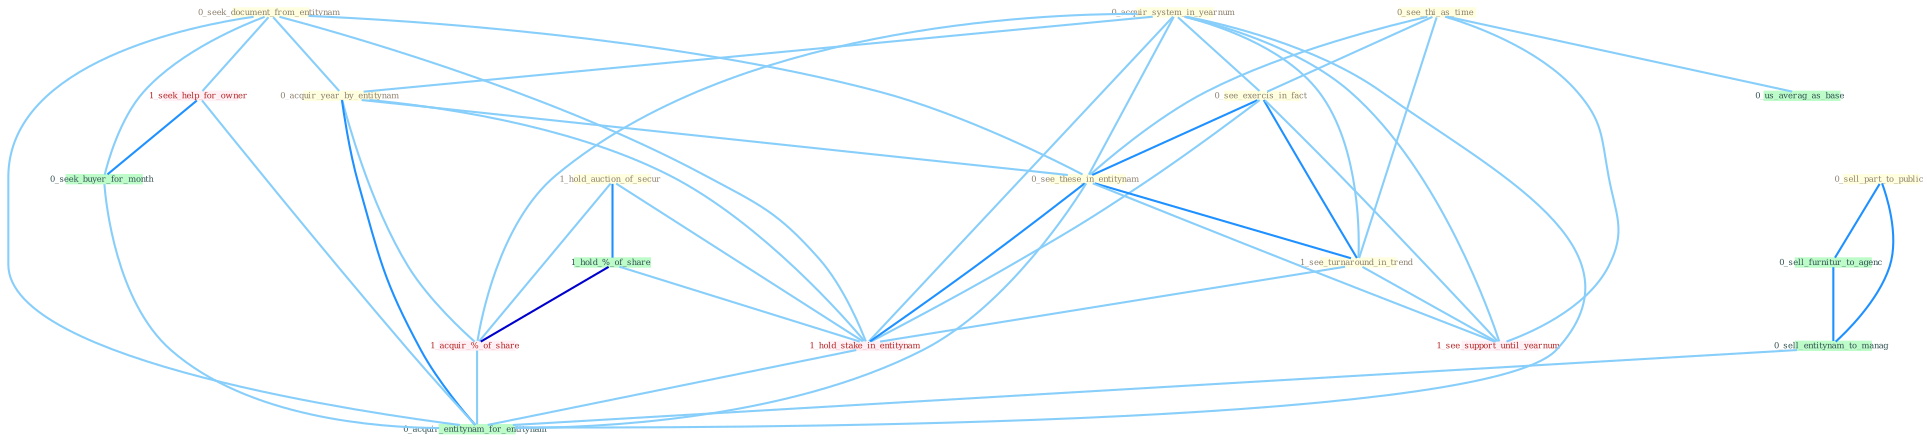 Graph G{ 
    node
    [shape=polygon,style=filled,width=.5,height=.06,color="#BDFCC9",fixedsize=true,fontsize=4,
    fontcolor="#2f4f4f"];
    {node
    [color="#ffffe0", fontcolor="#8b7d6b"] "0_seek_document_from_entitynam " "0_acquir_system_in_yearnum " "0_acquir_year_by_entitynam " "1_hold_auction_of_secur " "0_see_thi_as_time " "0_sell_part_to_public " "0_see_exercis_in_fact " "0_see_these_in_entitynam " "1_see_turnaround_in_trend "}
{node [color="#fff0f5", fontcolor="#b22222"] "1_hold_stake_in_entitynam " "1_seek_help_for_owner " "1_acquir_%_of_share " "1_see_support_until_yearnum "}
edge [color="#B0E2FF"];

	"0_seek_document_from_entitynam " -- "0_acquir_year_by_entitynam " [w="1", color="#87cefa" ];
	"0_seek_document_from_entitynam " -- "0_see_these_in_entitynam " [w="1", color="#87cefa" ];
	"0_seek_document_from_entitynam " -- "1_hold_stake_in_entitynam " [w="1", color="#87cefa" ];
	"0_seek_document_from_entitynam " -- "1_seek_help_for_owner " [w="1", color="#87cefa" ];
	"0_seek_document_from_entitynam " -- "0_seek_buyer_for_month " [w="1", color="#87cefa" ];
	"0_seek_document_from_entitynam " -- "0_acquir_entitynam_for_entitynam " [w="1", color="#87cefa" ];
	"0_acquir_system_in_yearnum " -- "0_acquir_year_by_entitynam " [w="1", color="#87cefa" ];
	"0_acquir_system_in_yearnum " -- "0_see_exercis_in_fact " [w="1", color="#87cefa" ];
	"0_acquir_system_in_yearnum " -- "0_see_these_in_entitynam " [w="1", color="#87cefa" ];
	"0_acquir_system_in_yearnum " -- "1_see_turnaround_in_trend " [w="1", color="#87cefa" ];
	"0_acquir_system_in_yearnum " -- "1_hold_stake_in_entitynam " [w="1", color="#87cefa" ];
	"0_acquir_system_in_yearnum " -- "1_acquir_%_of_share " [w="1", color="#87cefa" ];
	"0_acquir_system_in_yearnum " -- "1_see_support_until_yearnum " [w="1", color="#87cefa" ];
	"0_acquir_system_in_yearnum " -- "0_acquir_entitynam_for_entitynam " [w="1", color="#87cefa" ];
	"0_acquir_year_by_entitynam " -- "0_see_these_in_entitynam " [w="1", color="#87cefa" ];
	"0_acquir_year_by_entitynam " -- "1_hold_stake_in_entitynam " [w="1", color="#87cefa" ];
	"0_acquir_year_by_entitynam " -- "1_acquir_%_of_share " [w="1", color="#87cefa" ];
	"0_acquir_year_by_entitynam " -- "0_acquir_entitynam_for_entitynam " [w="2", color="#1e90ff" , len=0.8];
	"1_hold_auction_of_secur " -- "1_hold_%_of_share " [w="2", color="#1e90ff" , len=0.8];
	"1_hold_auction_of_secur " -- "1_hold_stake_in_entitynam " [w="1", color="#87cefa" ];
	"1_hold_auction_of_secur " -- "1_acquir_%_of_share " [w="1", color="#87cefa" ];
	"0_see_thi_as_time " -- "0_see_exercis_in_fact " [w="1", color="#87cefa" ];
	"0_see_thi_as_time " -- "0_see_these_in_entitynam " [w="1", color="#87cefa" ];
	"0_see_thi_as_time " -- "1_see_turnaround_in_trend " [w="1", color="#87cefa" ];
	"0_see_thi_as_time " -- "1_see_support_until_yearnum " [w="1", color="#87cefa" ];
	"0_see_thi_as_time " -- "0_us_averag_as_base " [w="1", color="#87cefa" ];
	"0_sell_part_to_public " -- "0_sell_furnitur_to_agenc " [w="2", color="#1e90ff" , len=0.8];
	"0_sell_part_to_public " -- "0_sell_entitynam_to_manag " [w="2", color="#1e90ff" , len=0.8];
	"0_see_exercis_in_fact " -- "0_see_these_in_entitynam " [w="2", color="#1e90ff" , len=0.8];
	"0_see_exercis_in_fact " -- "1_see_turnaround_in_trend " [w="2", color="#1e90ff" , len=0.8];
	"0_see_exercis_in_fact " -- "1_hold_stake_in_entitynam " [w="1", color="#87cefa" ];
	"0_see_exercis_in_fact " -- "1_see_support_until_yearnum " [w="1", color="#87cefa" ];
	"0_see_these_in_entitynam " -- "1_see_turnaround_in_trend " [w="2", color="#1e90ff" , len=0.8];
	"0_see_these_in_entitynam " -- "1_hold_stake_in_entitynam " [w="2", color="#1e90ff" , len=0.8];
	"0_see_these_in_entitynam " -- "1_see_support_until_yearnum " [w="1", color="#87cefa" ];
	"0_see_these_in_entitynam " -- "0_acquir_entitynam_for_entitynam " [w="1", color="#87cefa" ];
	"1_see_turnaround_in_trend " -- "1_hold_stake_in_entitynam " [w="1", color="#87cefa" ];
	"1_see_turnaround_in_trend " -- "1_see_support_until_yearnum " [w="1", color="#87cefa" ];
	"1_hold_%_of_share " -- "1_hold_stake_in_entitynam " [w="1", color="#87cefa" ];
	"1_hold_%_of_share " -- "1_acquir_%_of_share " [w="3", color="#0000cd" , len=0.6];
	"1_hold_stake_in_entitynam " -- "0_acquir_entitynam_for_entitynam " [w="1", color="#87cefa" ];
	"1_seek_help_for_owner " -- "0_seek_buyer_for_month " [w="2", color="#1e90ff" , len=0.8];
	"1_seek_help_for_owner " -- "0_acquir_entitynam_for_entitynam " [w="1", color="#87cefa" ];
	"0_seek_buyer_for_month " -- "0_acquir_entitynam_for_entitynam " [w="1", color="#87cefa" ];
	"1_acquir_%_of_share " -- "0_acquir_entitynam_for_entitynam " [w="1", color="#87cefa" ];
	"0_sell_furnitur_to_agenc " -- "0_sell_entitynam_to_manag " [w="2", color="#1e90ff" , len=0.8];
	"0_sell_entitynam_to_manag " -- "0_acquir_entitynam_for_entitynam " [w="1", color="#87cefa" ];
}
